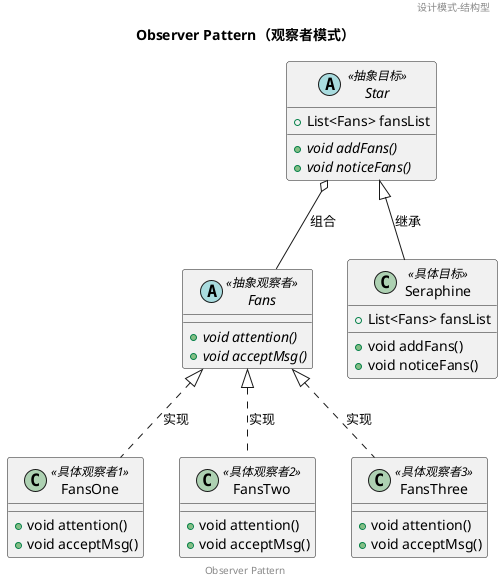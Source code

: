 @startuml
title Observer Pattern（观察者模式）
header 设计模式-结构型
footer Observer Pattern

'粉丝抽象
abstract Fans <<抽象观察者>> {
    + {abstract} void attention()
    + {abstract} void acceptMsg()
}

class FansOne <<具体观察者1>> {
    + void attention()
    + void acceptMsg()
}
class FansTwo <<具体观察者2>> {
    + void attention()
    + void acceptMsg()
}
class FansThree <<具体观察者3>> {
    + void attention()
    + void acceptMsg()
}
Fans <|.. FansOne : 实现
Fans <|.. FansTwo : 实现
Fans <|.. FansThree : 实现

abstract Star <<抽象目标>> {
    + List<Fans> fansList
    + {abstract} void addFans()
    + {abstract} void noticeFans()
}
class Seraphine <<具体目标>>{
    + List<Fans> fansList
    + void addFans()
    + void noticeFans()
}
Star <|-- Seraphine : 继承
Star o-- Fans : 组合

@enduml